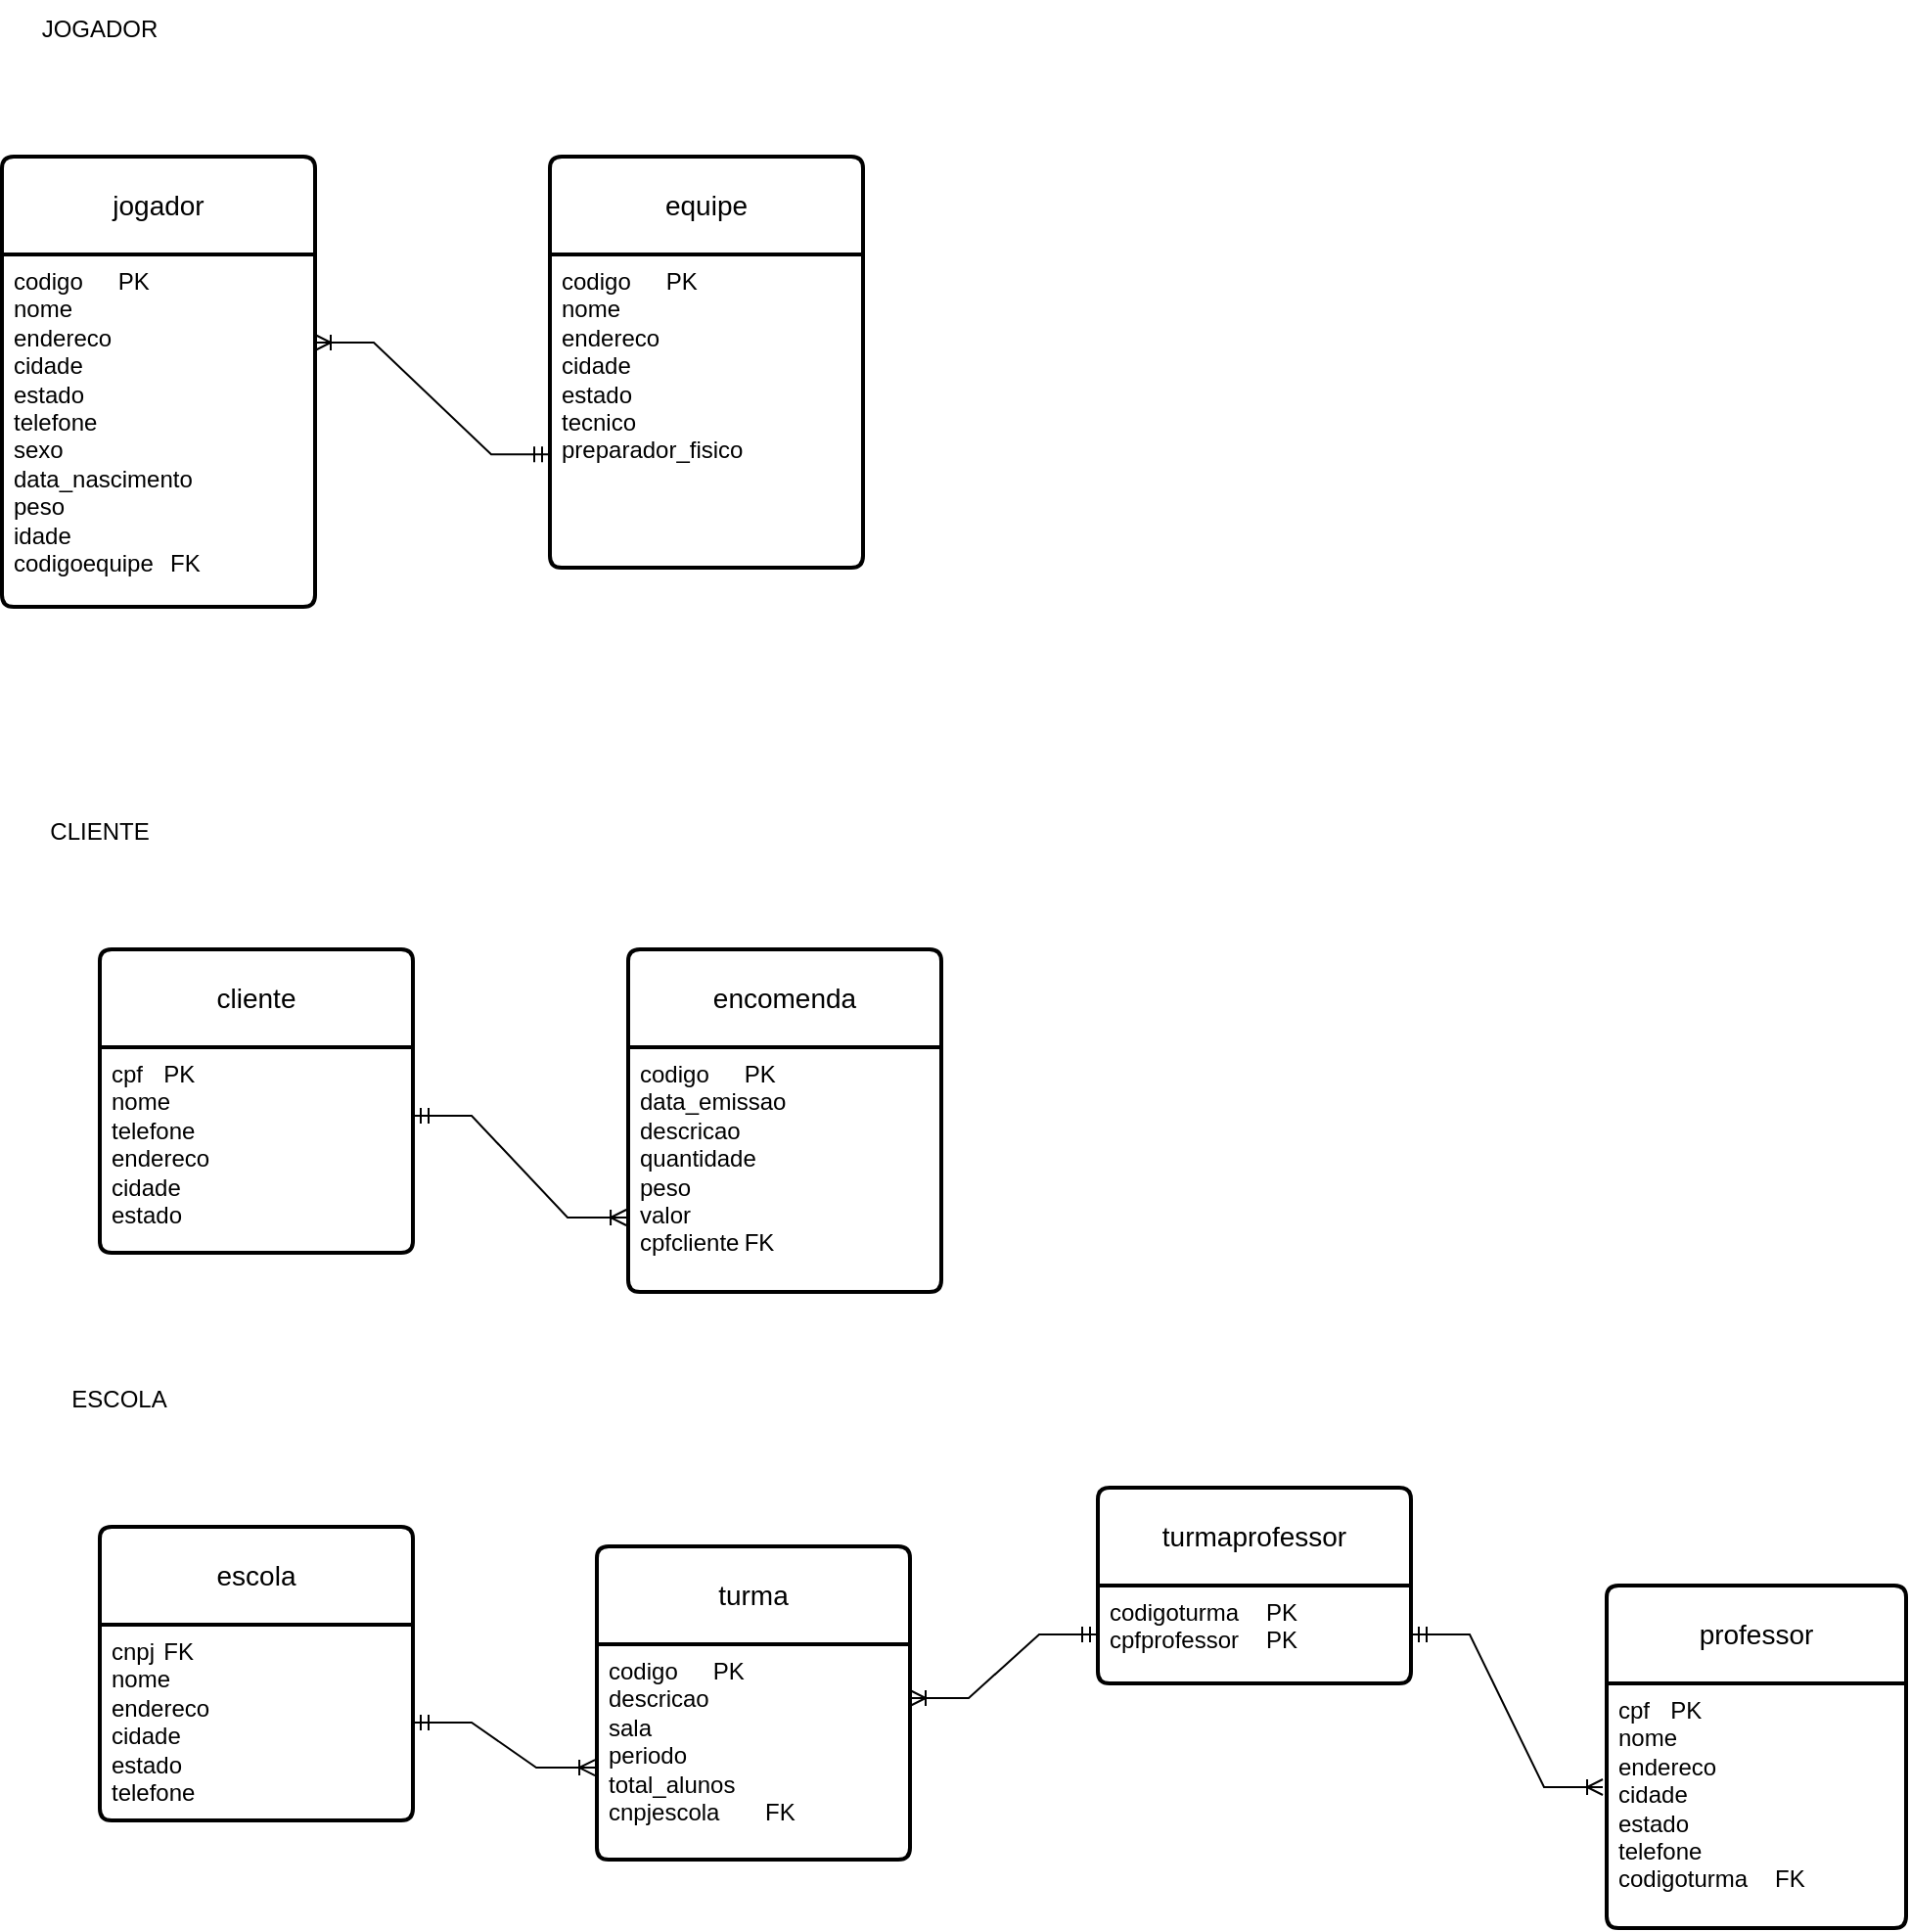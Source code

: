 <mxfile version="24.7.7">
  <diagram name="Página-1" id="lTUKyLNnnzcMlxvDgJg1">
    <mxGraphModel dx="880" dy="460" grid="1" gridSize="10" guides="1" tooltips="1" connect="1" arrows="1" fold="1" page="1" pageScale="1" pageWidth="827" pageHeight="1169" math="0" shadow="0">
      <root>
        <mxCell id="0" />
        <mxCell id="1" parent="0" />
        <mxCell id="XKKOkGteerFhPubn5ICm-14" value="jogador" style="swimlane;childLayout=stackLayout;horizontal=1;startSize=50;horizontalStack=0;rounded=1;fontSize=14;fontStyle=0;strokeWidth=2;resizeParent=0;resizeLast=1;shadow=0;dashed=0;align=center;arcSize=4;whiteSpace=wrap;html=1;" vertex="1" parent="1">
          <mxGeometry x="30" y="120" width="160" height="230" as="geometry" />
        </mxCell>
        <mxCell id="XKKOkGteerFhPubn5ICm-15" value="codigo&lt;span style=&quot;white-space: pre;&quot;&gt;&#x9;&lt;/span&gt;PK&lt;div&gt;nome&lt;/div&gt;&lt;div&gt;endereco&lt;/div&gt;&lt;div&gt;cidade&lt;/div&gt;&lt;div&gt;estado&lt;/div&gt;&lt;div&gt;telefone&lt;/div&gt;&lt;div&gt;sexo&lt;/div&gt;&lt;div&gt;data_nascimento&lt;/div&gt;&lt;div&gt;peso&lt;/div&gt;&lt;div&gt;idade&lt;/div&gt;&lt;div&gt;codigoequipe&lt;span style=&quot;white-space: pre;&quot;&gt;&#x9;&lt;/span&gt;FK&lt;/div&gt;" style="align=left;strokeColor=none;fillColor=none;spacingLeft=4;fontSize=12;verticalAlign=top;resizable=0;rotatable=0;part=1;html=1;" vertex="1" parent="XKKOkGteerFhPubn5ICm-14">
          <mxGeometry y="50" width="160" height="180" as="geometry" />
        </mxCell>
        <mxCell id="XKKOkGteerFhPubn5ICm-17" value="equipe" style="swimlane;childLayout=stackLayout;horizontal=1;startSize=50;horizontalStack=0;rounded=1;fontSize=14;fontStyle=0;strokeWidth=2;resizeParent=0;resizeLast=1;shadow=0;dashed=0;align=center;arcSize=4;whiteSpace=wrap;html=1;" vertex="1" parent="1">
          <mxGeometry x="310" y="120" width="160" height="210" as="geometry" />
        </mxCell>
        <mxCell id="XKKOkGteerFhPubn5ICm-18" value="codigo&lt;span style=&quot;white-space: pre;&quot;&gt;&#x9;&lt;/span&gt;PK&lt;div&gt;nome&lt;/div&gt;&lt;div&gt;endereco&lt;/div&gt;&lt;div&gt;cidade&lt;/div&gt;&lt;div&gt;estado&lt;/div&gt;&lt;div&gt;tecnico&lt;/div&gt;&lt;div&gt;preparador_fisico&lt;/div&gt;" style="align=left;strokeColor=none;fillColor=none;spacingLeft=4;fontSize=12;verticalAlign=top;resizable=0;rotatable=0;part=1;html=1;" vertex="1" parent="XKKOkGteerFhPubn5ICm-17">
          <mxGeometry y="50" width="160" height="160" as="geometry" />
        </mxCell>
        <mxCell id="XKKOkGteerFhPubn5ICm-19" value="" style="edgeStyle=entityRelationEdgeStyle;fontSize=12;html=1;endArrow=ERoneToMany;startArrow=ERmandOne;rounded=0;entryX=1;entryY=0.25;entryDx=0;entryDy=0;exitX=0;exitY=0.638;exitDx=0;exitDy=0;exitPerimeter=0;" edge="1" parent="1" source="XKKOkGteerFhPubn5ICm-18" target="XKKOkGteerFhPubn5ICm-15">
          <mxGeometry width="100" height="100" relative="1" as="geometry">
            <mxPoint x="510" y="230" as="sourcePoint" />
            <mxPoint x="610" y="130" as="targetPoint" />
          </mxGeometry>
        </mxCell>
        <mxCell id="XKKOkGteerFhPubn5ICm-20" value="JOGADOR" style="text;strokeColor=none;align=center;fillColor=none;html=1;verticalAlign=middle;whiteSpace=wrap;rounded=0;" vertex="1" parent="1">
          <mxGeometry x="50" y="40" width="60" height="30" as="geometry" />
        </mxCell>
        <mxCell id="XKKOkGteerFhPubn5ICm-21" value="CLIENTE" style="text;strokeColor=none;align=center;fillColor=none;html=1;verticalAlign=middle;whiteSpace=wrap;rounded=0;" vertex="1" parent="1">
          <mxGeometry x="50" y="450" width="60" height="30" as="geometry" />
        </mxCell>
        <mxCell id="XKKOkGteerFhPubn5ICm-22" value="cliente" style="swimlane;childLayout=stackLayout;horizontal=1;startSize=50;horizontalStack=0;rounded=1;fontSize=14;fontStyle=0;strokeWidth=2;resizeParent=0;resizeLast=1;shadow=0;dashed=0;align=center;arcSize=4;whiteSpace=wrap;html=1;" vertex="1" parent="1">
          <mxGeometry x="80" y="525" width="160" height="155" as="geometry" />
        </mxCell>
        <mxCell id="XKKOkGteerFhPubn5ICm-23" value="&lt;div&gt;cpf&lt;span style=&quot;white-space: pre;&quot;&gt;&#x9;&lt;/span&gt;PK&lt;/div&gt;nome&lt;div&gt;telefone&lt;/div&gt;&lt;div&gt;endereco&lt;/div&gt;&lt;div&gt;cidade&lt;/div&gt;&lt;div&gt;estado&lt;/div&gt;&lt;div&gt;&lt;br&gt;&lt;/div&gt;&lt;div&gt;&lt;br&gt;&lt;/div&gt;&lt;div&gt;&lt;br&gt;&lt;/div&gt;" style="align=left;strokeColor=none;fillColor=none;spacingLeft=4;fontSize=12;verticalAlign=top;resizable=0;rotatable=0;part=1;html=1;" vertex="1" parent="XKKOkGteerFhPubn5ICm-22">
          <mxGeometry y="50" width="160" height="105" as="geometry" />
        </mxCell>
        <mxCell id="XKKOkGteerFhPubn5ICm-24" value="encomenda" style="swimlane;childLayout=stackLayout;horizontal=1;startSize=50;horizontalStack=0;rounded=1;fontSize=14;fontStyle=0;strokeWidth=2;resizeParent=0;resizeLast=1;shadow=0;dashed=0;align=center;arcSize=4;whiteSpace=wrap;html=1;" vertex="1" parent="1">
          <mxGeometry x="350" y="525" width="160" height="175" as="geometry" />
        </mxCell>
        <mxCell id="XKKOkGteerFhPubn5ICm-25" value="codigo&lt;span style=&quot;white-space: pre;&quot;&gt;&#x9;&lt;/span&gt;PK&lt;div&gt;data_emissao&lt;/div&gt;&lt;div&gt;descricao&lt;/div&gt;&lt;div&gt;quantidade&lt;/div&gt;&lt;div&gt;peso&lt;/div&gt;&lt;div&gt;valor&lt;/div&gt;&lt;div&gt;cpfcliente&lt;span style=&quot;white-space: pre;&quot;&gt;&#x9;&lt;/span&gt;FK&lt;/div&gt;&lt;div&gt;&lt;div&gt;&lt;span style=&quot;white-space: pre;&quot;&gt;&#x9;&lt;/span&gt;&lt;/div&gt;&lt;/div&gt;" style="align=left;strokeColor=none;fillColor=none;spacingLeft=4;fontSize=12;verticalAlign=top;resizable=0;rotatable=0;part=1;html=1;" vertex="1" parent="XKKOkGteerFhPubn5ICm-24">
          <mxGeometry y="50" width="160" height="125" as="geometry" />
        </mxCell>
        <mxCell id="XKKOkGteerFhPubn5ICm-26" value="" style="edgeStyle=entityRelationEdgeStyle;fontSize=12;html=1;endArrow=ERoneToMany;startArrow=ERmandOne;rounded=0;entryX=-0.006;entryY=0.696;entryDx=0;entryDy=0;entryPerimeter=0;" edge="1" parent="1" target="XKKOkGteerFhPubn5ICm-25">
          <mxGeometry width="100" height="100" relative="1" as="geometry">
            <mxPoint x="240" y="610" as="sourcePoint" />
            <mxPoint x="340" y="510" as="targetPoint" />
          </mxGeometry>
        </mxCell>
        <mxCell id="XKKOkGteerFhPubn5ICm-27" value="escola" style="swimlane;childLayout=stackLayout;horizontal=1;startSize=50;horizontalStack=0;rounded=1;fontSize=14;fontStyle=0;strokeWidth=2;resizeParent=0;resizeLast=1;shadow=0;dashed=0;align=center;arcSize=4;whiteSpace=wrap;html=1;" vertex="1" parent="1">
          <mxGeometry x="80" y="820" width="160" height="150" as="geometry" />
        </mxCell>
        <mxCell id="XKKOkGteerFhPubn5ICm-28" value="cnpj&lt;span style=&quot;white-space: pre;&quot;&gt;&#x9;&lt;/span&gt;FK&lt;div&gt;nome&lt;/div&gt;&lt;div&gt;endereco&lt;/div&gt;&lt;div&gt;cidade&lt;/div&gt;&lt;div&gt;estado&lt;/div&gt;&lt;div&gt;telefone&lt;/div&gt;" style="align=left;strokeColor=none;fillColor=none;spacingLeft=4;fontSize=12;verticalAlign=top;resizable=0;rotatable=0;part=1;html=1;" vertex="1" parent="XKKOkGteerFhPubn5ICm-27">
          <mxGeometry y="50" width="160" height="100" as="geometry" />
        </mxCell>
        <mxCell id="XKKOkGteerFhPubn5ICm-30" value="turma" style="swimlane;childLayout=stackLayout;horizontal=1;startSize=50;horizontalStack=0;rounded=1;fontSize=14;fontStyle=0;strokeWidth=2;resizeParent=0;resizeLast=1;shadow=0;dashed=0;align=center;arcSize=4;whiteSpace=wrap;html=1;" vertex="1" parent="1">
          <mxGeometry x="334" y="830" width="160" height="160" as="geometry" />
        </mxCell>
        <mxCell id="XKKOkGteerFhPubn5ICm-31" value="codigo&lt;span style=&quot;white-space: pre;&quot;&gt;&#x9;&lt;/span&gt;PK&lt;div&gt;descricao&lt;/div&gt;&lt;div&gt;sala&lt;/div&gt;&lt;div&gt;periodo&lt;/div&gt;&lt;div&gt;total_alunos&lt;/div&gt;&lt;div&gt;cnpjescola&lt;span style=&quot;white-space: pre;&quot;&gt;&#x9;&lt;/span&gt;FK&lt;/div&gt;" style="align=left;strokeColor=none;fillColor=none;spacingLeft=4;fontSize=12;verticalAlign=top;resizable=0;rotatable=0;part=1;html=1;" vertex="1" parent="XKKOkGteerFhPubn5ICm-30">
          <mxGeometry y="50" width="160" height="110" as="geometry" />
        </mxCell>
        <mxCell id="XKKOkGteerFhPubn5ICm-32" value="turmaprofessor" style="swimlane;childLayout=stackLayout;horizontal=1;startSize=50;horizontalStack=0;rounded=1;fontSize=14;fontStyle=0;strokeWidth=2;resizeParent=0;resizeLast=1;shadow=0;dashed=0;align=center;arcSize=4;whiteSpace=wrap;html=1;" vertex="1" parent="1">
          <mxGeometry x="590" y="800" width="160" height="100" as="geometry" />
        </mxCell>
        <mxCell id="XKKOkGteerFhPubn5ICm-33" value="codigoturma&lt;span style=&quot;white-space: pre;&quot;&gt;&#x9;&lt;/span&gt;PK&lt;div&gt;cpfprofessor&lt;span style=&quot;white-space: pre;&quot;&gt;&#x9;&lt;/span&gt;PK&lt;/div&gt;" style="align=left;strokeColor=none;fillColor=none;spacingLeft=4;fontSize=12;verticalAlign=top;resizable=0;rotatable=0;part=1;html=1;" vertex="1" parent="XKKOkGteerFhPubn5ICm-32">
          <mxGeometry y="50" width="160" height="50" as="geometry" />
        </mxCell>
        <mxCell id="XKKOkGteerFhPubn5ICm-35" value="professor" style="swimlane;childLayout=stackLayout;horizontal=1;startSize=50;horizontalStack=0;rounded=1;fontSize=14;fontStyle=0;strokeWidth=2;resizeParent=0;resizeLast=1;shadow=0;dashed=0;align=center;arcSize=4;whiteSpace=wrap;html=1;" vertex="1" parent="1">
          <mxGeometry x="850" y="850" width="153" height="175" as="geometry" />
        </mxCell>
        <mxCell id="XKKOkGteerFhPubn5ICm-36" value="cpf&lt;span style=&quot;white-space: pre;&quot;&gt;&#x9;&lt;/span&gt;PK&lt;div&gt;nome&lt;/div&gt;&lt;div&gt;endereco&lt;/div&gt;&lt;div&gt;cidade&lt;/div&gt;&lt;div&gt;estado&lt;/div&gt;&lt;div&gt;telefone&lt;/div&gt;&lt;div&gt;codigoturma&lt;span style=&quot;white-space: pre;&quot;&gt;&#x9;&lt;/span&gt;FK&lt;/div&gt;" style="align=left;strokeColor=none;fillColor=none;spacingLeft=4;fontSize=12;verticalAlign=top;resizable=0;rotatable=0;part=1;html=1;" vertex="1" parent="XKKOkGteerFhPubn5ICm-35">
          <mxGeometry y="50" width="153" height="125" as="geometry" />
        </mxCell>
        <mxCell id="XKKOkGteerFhPubn5ICm-37" value="" style="edgeStyle=entityRelationEdgeStyle;fontSize=12;html=1;endArrow=ERoneToMany;startArrow=ERmandOne;rounded=0;exitX=1;exitY=0.5;exitDx=0;exitDy=0;entryX=-0.006;entryY=0.573;entryDx=0;entryDy=0;entryPerimeter=0;" edge="1" parent="1" source="XKKOkGteerFhPubn5ICm-28" target="XKKOkGteerFhPubn5ICm-31">
          <mxGeometry width="100" height="100" relative="1" as="geometry">
            <mxPoint x="240" y="940" as="sourcePoint" />
            <mxPoint x="340" y="840" as="targetPoint" />
          </mxGeometry>
        </mxCell>
        <mxCell id="XKKOkGteerFhPubn5ICm-38" value="" style="edgeStyle=entityRelationEdgeStyle;fontSize=12;html=1;endArrow=ERoneToMany;startArrow=ERmandOne;rounded=0;entryX=1;entryY=0.25;entryDx=0;entryDy=0;exitX=0;exitY=0.5;exitDx=0;exitDy=0;" edge="1" parent="1" source="XKKOkGteerFhPubn5ICm-33" target="XKKOkGteerFhPubn5ICm-31">
          <mxGeometry width="100" height="100" relative="1" as="geometry">
            <mxPoint x="660" y="810" as="sourcePoint" />
            <mxPoint x="620" y="770" as="targetPoint" />
          </mxGeometry>
        </mxCell>
        <mxCell id="XKKOkGteerFhPubn5ICm-39" value="" style="edgeStyle=entityRelationEdgeStyle;fontSize=12;html=1;endArrow=ERoneToMany;startArrow=ERmandOne;rounded=0;entryX=-0.013;entryY=0.424;entryDx=0;entryDy=0;entryPerimeter=0;exitX=1;exitY=0.5;exitDx=0;exitDy=0;" edge="1" parent="1" source="XKKOkGteerFhPubn5ICm-33" target="XKKOkGteerFhPubn5ICm-36">
          <mxGeometry width="100" height="100" relative="1" as="geometry">
            <mxPoint x="750" y="870" as="sourcePoint" />
            <mxPoint x="850" y="770" as="targetPoint" />
          </mxGeometry>
        </mxCell>
        <mxCell id="XKKOkGteerFhPubn5ICm-40" value="ESCOLA" style="text;strokeColor=none;align=center;fillColor=none;html=1;verticalAlign=middle;whiteSpace=wrap;rounded=0;" vertex="1" parent="1">
          <mxGeometry x="60" y="740" width="60" height="30" as="geometry" />
        </mxCell>
      </root>
    </mxGraphModel>
  </diagram>
</mxfile>
